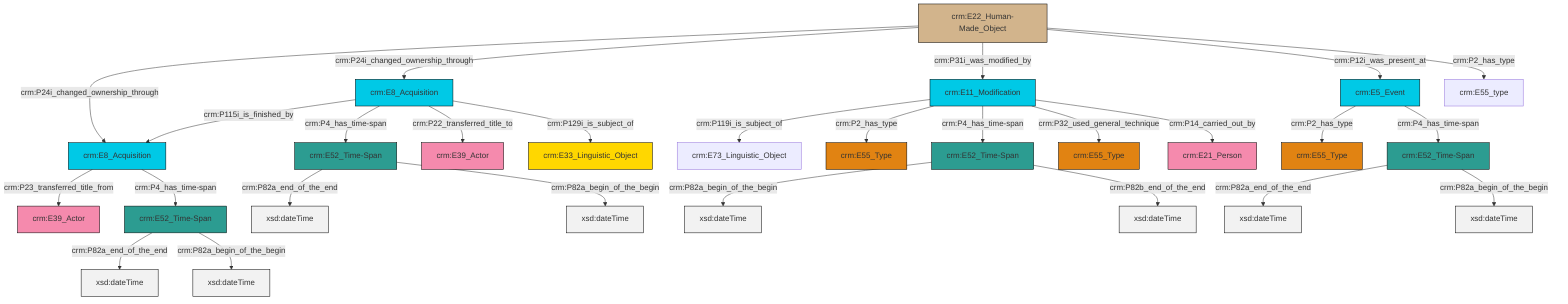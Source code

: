 graph TD
classDef Literal fill:#f2f2f2,stroke:#000000;
classDef CRM_Entity fill:#FFFFFF,stroke:#000000;
classDef Temporal_Entity fill:#00C9E6, stroke:#000000;
classDef Type fill:#E18312, stroke:#000000;
classDef Time-Span fill:#2C9C91, stroke:#000000;
classDef Appellation fill:#FFEB7F, stroke:#000000;
classDef Place fill:#008836, stroke:#000000;
classDef Persistent_Item fill:#B266B2, stroke:#000000;
classDef Conceptual_Object fill:#FFD700, stroke:#000000;
classDef Physical_Thing fill:#D2B48C, stroke:#000000;
classDef Actor fill:#f58aad, stroke:#000000;
classDef PC_Classes fill:#4ce600, stroke:#000000;
classDef Multi fill:#cccccc,stroke:#000000;

0["crm:E8_Acquisition"]:::Temporal_Entity -->|crm:P115i_is_finished_by| 1["crm:E8_Acquisition"]:::Temporal_Entity
5["crm:E11_Modification"]:::Temporal_Entity -->|crm:P119i_is_subject_of| 6["crm:E73_Linguistic_Object"]:::Default
7["crm:E52_Time-Span"]:::Time-Span -->|crm:P82a_end_of_the_end| 8[xsd:dateTime]:::Literal
5["crm:E11_Modification"]:::Temporal_Entity -->|crm:P2_has_type| 9["crm:E55_Type"]:::Type
0["crm:E8_Acquisition"]:::Temporal_Entity -->|crm:P4_has_time-span| 10["crm:E52_Time-Span"]:::Time-Span
11["crm:E5_Event"]:::Temporal_Entity -->|crm:P2_has_type| 12["crm:E55_Type"]:::Type
1["crm:E8_Acquisition"]:::Temporal_Entity -->|crm:P23_transferred_title_from| 13["crm:E39_Actor"]:::Actor
15["crm:E52_Time-Span"]:::Time-Span -->|crm:P82a_end_of_the_end| 17[xsd:dateTime]:::Literal
18["crm:E52_Time-Span"]:::Time-Span -->|crm:P82a_begin_of_the_begin| 19[xsd:dateTime]:::Literal
5["crm:E11_Modification"]:::Temporal_Entity -->|crm:P4_has_time-span| 18["crm:E52_Time-Span"]:::Time-Span
15["crm:E52_Time-Span"]:::Time-Span -->|crm:P82a_begin_of_the_begin| 20[xsd:dateTime]:::Literal
18["crm:E52_Time-Span"]:::Time-Span -->|crm:P82b_end_of_the_end| 21[xsd:dateTime]:::Literal
2["crm:E22_Human-Made_Object"]:::Physical_Thing -->|crm:P24i_changed_ownership_through| 1["crm:E8_Acquisition"]:::Temporal_Entity
10["crm:E52_Time-Span"]:::Time-Span -->|crm:P82a_end_of_the_end| 25[xsd:dateTime]:::Literal
2["crm:E22_Human-Made_Object"]:::Physical_Thing -->|crm:P24i_changed_ownership_through| 0["crm:E8_Acquisition"]:::Temporal_Entity
10["crm:E52_Time-Span"]:::Time-Span -->|crm:P82a_begin_of_the_begin| 28[xsd:dateTime]:::Literal
5["crm:E11_Modification"]:::Temporal_Entity -->|crm:P32_used_general_technique| 29["crm:E55_Type"]:::Type
2["crm:E22_Human-Made_Object"]:::Physical_Thing -->|crm:P31i_was_modified_by| 5["crm:E11_Modification"]:::Temporal_Entity
2["crm:E22_Human-Made_Object"]:::Physical_Thing -->|crm:P12i_was_present_at| 11["crm:E5_Event"]:::Temporal_Entity
0["crm:E8_Acquisition"]:::Temporal_Entity -->|crm:P22_transferred_title_to| 33["crm:E39_Actor"]:::Actor
11["crm:E5_Event"]:::Temporal_Entity -->|crm:P4_has_time-span| 15["crm:E52_Time-Span"]:::Time-Span
1["crm:E8_Acquisition"]:::Temporal_Entity -->|crm:P4_has_time-span| 7["crm:E52_Time-Span"]:::Time-Span
5["crm:E11_Modification"]:::Temporal_Entity -->|crm:P14_carried_out_by| 26["crm:E21_Person"]:::Actor
7["crm:E52_Time-Span"]:::Time-Span -->|crm:P82a_begin_of_the_begin| 38[xsd:dateTime]:::Literal
2["crm:E22_Human-Made_Object"]:::Physical_Thing -->|crm:P2_has_type| 39["crm:E55_type"]:::Default
0["crm:E8_Acquisition"]:::Temporal_Entity -->|crm:P129i_is_subject_of| 36["crm:E33_Linguistic_Object"]:::Conceptual_Object